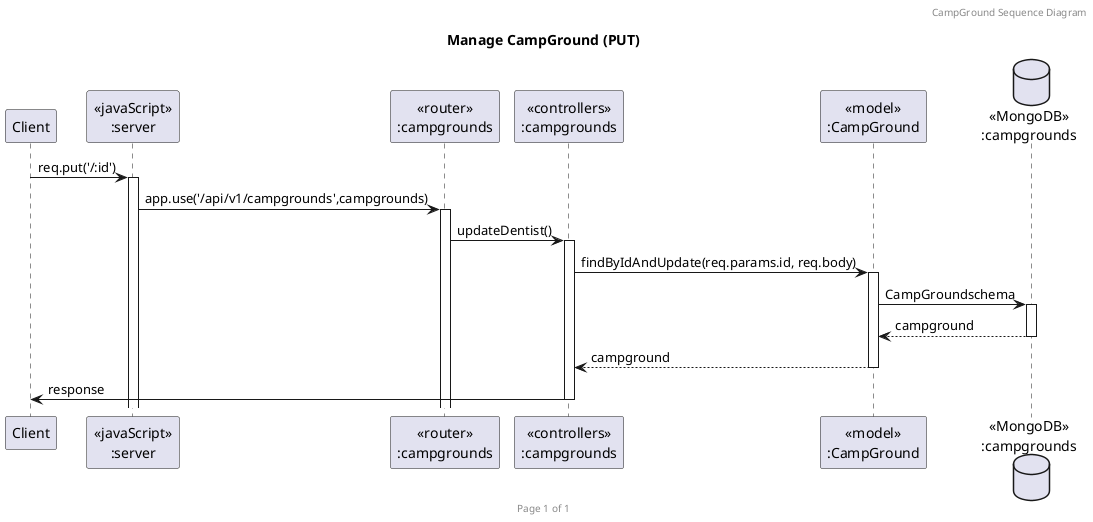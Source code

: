 @startuml Manage CampGround (PUT)

header CampGround Sequence Diagram
footer Page %page% of %lastpage%
title "Manage CampGround (PUT)"

participant "Client" as client
participant "<<javaScript>>\n:server" as server
participant "<<router>>\n:campgrounds" as routerCampGrounds
participant "<<controllers>>\n:campgrounds" as controllersCampGrounds
participant "<<model>>\n:CampGround" as modelCampGrounds
database "<<MongoDB>>\n:campgrounds" as CampGroundsDatabase

client->server ++:req.put('/:id')
server->routerCampGrounds ++:app.use('/api/v1/campgrounds',campgrounds)
routerCampGrounds -> controllersCampGrounds ++:updateDentist()
controllersCampGrounds->modelCampGrounds ++:findByIdAndUpdate(req.params.id, req.body)
modelCampGrounds ->CampGroundsDatabase ++:CampGroundschema
CampGroundsDatabase --> modelCampGrounds --:campground
controllersCampGrounds <-- modelCampGrounds --:campground
controllersCampGrounds->client --:response

@enduml
